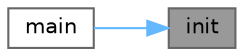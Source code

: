 digraph "init"
{
 // LATEX_PDF_SIZE
  bgcolor="transparent";
  edge [fontname=Helvetica,fontsize=10,labelfontname=Helvetica,labelfontsize=10];
  node [fontname=Helvetica,fontsize=10,shape=box,height=0.2,width=0.4];
  rankdir="RL";
  Node1 [label="init",height=0.2,width=0.4,color="gray40", fillcolor="grey60", style="filled", fontcolor="black",tooltip="Initialize the bitmap grid."];
  Node1 -> Node2 [dir="back",color="steelblue1",style="solid"];
  Node2 [label="main",height=0.2,width=0.4,color="grey40", fillcolor="white", style="filled",URL="$unihex2bmp_8c.html#a0ddf1224851353fc92bfbff6f499fa97",tooltip="The main function."];
}
